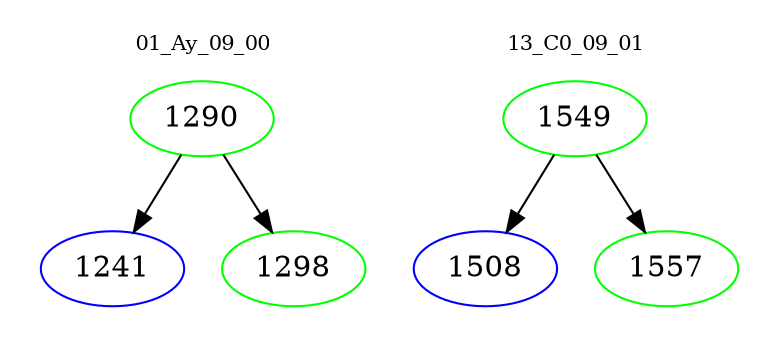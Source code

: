 digraph{
subgraph cluster_0 {
color = white
label = "01_Ay_09_00";
fontsize=10;
T0_1290 [label="1290", color="green"]
T0_1290 -> T0_1241 [color="black"]
T0_1241 [label="1241", color="blue"]
T0_1290 -> T0_1298 [color="black"]
T0_1298 [label="1298", color="green"]
}
subgraph cluster_1 {
color = white
label = "13_C0_09_01";
fontsize=10;
T1_1549 [label="1549", color="green"]
T1_1549 -> T1_1508 [color="black"]
T1_1508 [label="1508", color="blue"]
T1_1549 -> T1_1557 [color="black"]
T1_1557 [label="1557", color="green"]
}
}
